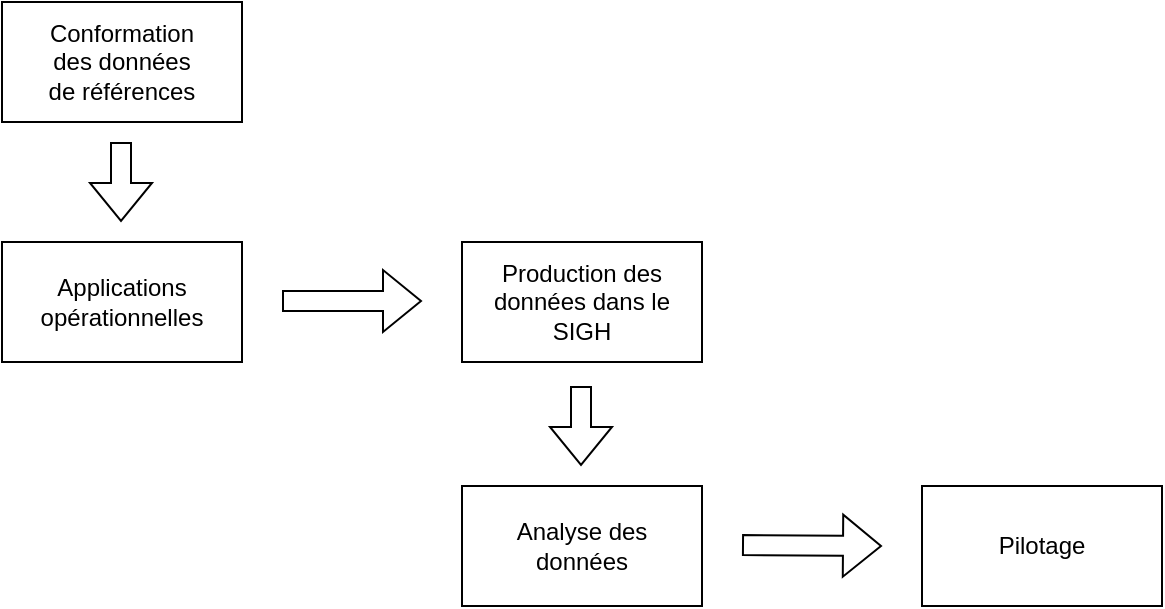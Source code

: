 <mxfile version="18.2.1" type="github">
  <diagram id="RGIWxRS2mijbXqUoI0zy" name="Page-1">
    <mxGraphModel dx="868" dy="450" grid="1" gridSize="10" guides="1" tooltips="1" connect="1" arrows="1" fold="1" page="1" pageScale="1" pageWidth="1169" pageHeight="827" math="0" shadow="0">
      <root>
        <mxCell id="0" />
        <mxCell id="1" parent="0" />
        <mxCell id="AP31MGCkxemjDLn1WtiK-15" value="" style="shape=flexArrow;endArrow=classic;html=1;rounded=0;" edge="1" parent="1">
          <mxGeometry width="50" height="50" relative="1" as="geometry">
            <mxPoint x="250" y="199.5" as="sourcePoint" />
            <mxPoint x="320" y="199.5" as="targetPoint" />
          </mxGeometry>
        </mxCell>
        <mxCell id="AP31MGCkxemjDLn1WtiK-16" value="" style="group" vertex="1" connectable="0" parent="1">
          <mxGeometry x="110" y="50" width="120" height="60" as="geometry" />
        </mxCell>
        <mxCell id="AP31MGCkxemjDLn1WtiK-12" value="" style="rounded=0;whiteSpace=wrap;html=1;" vertex="1" parent="AP31MGCkxemjDLn1WtiK-16">
          <mxGeometry width="120" height="60" as="geometry" />
        </mxCell>
        <mxCell id="AP31MGCkxemjDLn1WtiK-4" value="Conformation des données de références" style="text;html=1;strokeColor=none;fillColor=none;align=center;verticalAlign=middle;whiteSpace=wrap;rounded=0;" vertex="1" parent="AP31MGCkxemjDLn1WtiK-16">
          <mxGeometry x="20" y="15" width="80" height="30" as="geometry" />
        </mxCell>
        <mxCell id="AP31MGCkxemjDLn1WtiK-17" value="" style="group" vertex="1" connectable="0" parent="1">
          <mxGeometry x="340" y="170" width="120" height="60" as="geometry" />
        </mxCell>
        <mxCell id="AP31MGCkxemjDLn1WtiK-11" value="" style="rounded=0;whiteSpace=wrap;html=1;" vertex="1" parent="AP31MGCkxemjDLn1WtiK-17">
          <mxGeometry width="120" height="60" as="geometry" />
        </mxCell>
        <mxCell id="AP31MGCkxemjDLn1WtiK-3" value="Production des données dans le SIGH" style="text;html=1;strokeColor=none;fillColor=none;align=center;verticalAlign=middle;whiteSpace=wrap;rounded=0;" vertex="1" parent="AP31MGCkxemjDLn1WtiK-17">
          <mxGeometry x="5" y="15" width="110" height="30" as="geometry" />
        </mxCell>
        <mxCell id="AP31MGCkxemjDLn1WtiK-18" value="" style="group" vertex="1" connectable="0" parent="1">
          <mxGeometry x="340" y="292" width="120" height="60" as="geometry" />
        </mxCell>
        <mxCell id="AP31MGCkxemjDLn1WtiK-9" value="" style="rounded=0;whiteSpace=wrap;html=1;" vertex="1" parent="AP31MGCkxemjDLn1WtiK-18">
          <mxGeometry width="120" height="60" as="geometry" />
        </mxCell>
        <mxCell id="AP31MGCkxemjDLn1WtiK-2" value="Analyse des données" style="text;html=1;strokeColor=none;fillColor=none;align=center;verticalAlign=middle;whiteSpace=wrap;rounded=0;" vertex="1" parent="AP31MGCkxemjDLn1WtiK-18">
          <mxGeometry x="25" y="15" width="70" height="30" as="geometry" />
        </mxCell>
        <mxCell id="AP31MGCkxemjDLn1WtiK-19" value="" style="shape=flexArrow;endArrow=classic;html=1;rounded=0;" edge="1" parent="1">
          <mxGeometry width="50" height="50" relative="1" as="geometry">
            <mxPoint x="480" y="321.5" as="sourcePoint" />
            <mxPoint x="550" y="322" as="targetPoint" />
          </mxGeometry>
        </mxCell>
        <mxCell id="AP31MGCkxemjDLn1WtiK-20" value="&lt;div&gt;Pilotage&lt;/div&gt;" style="rounded=0;whiteSpace=wrap;html=1;" vertex="1" parent="1">
          <mxGeometry x="570" y="292" width="120" height="60" as="geometry" />
        </mxCell>
        <mxCell id="AP31MGCkxemjDLn1WtiK-21" value="Applications opérationnelles" style="rounded=0;whiteSpace=wrap;html=1;" vertex="1" parent="1">
          <mxGeometry x="110" y="170" width="120" height="60" as="geometry" />
        </mxCell>
        <mxCell id="AP31MGCkxemjDLn1WtiK-22" value="" style="shape=flexArrow;endArrow=classic;html=1;rounded=0;" edge="1" parent="1">
          <mxGeometry width="50" height="50" relative="1" as="geometry">
            <mxPoint x="169.5" y="120" as="sourcePoint" />
            <mxPoint x="169.5" y="160" as="targetPoint" />
          </mxGeometry>
        </mxCell>
        <mxCell id="AP31MGCkxemjDLn1WtiK-23" value="" style="shape=flexArrow;endArrow=classic;html=1;rounded=0;" edge="1" parent="1">
          <mxGeometry width="50" height="50" relative="1" as="geometry">
            <mxPoint x="399.5" y="242" as="sourcePoint" />
            <mxPoint x="399.5" y="282" as="targetPoint" />
          </mxGeometry>
        </mxCell>
      </root>
    </mxGraphModel>
  </diagram>
</mxfile>
